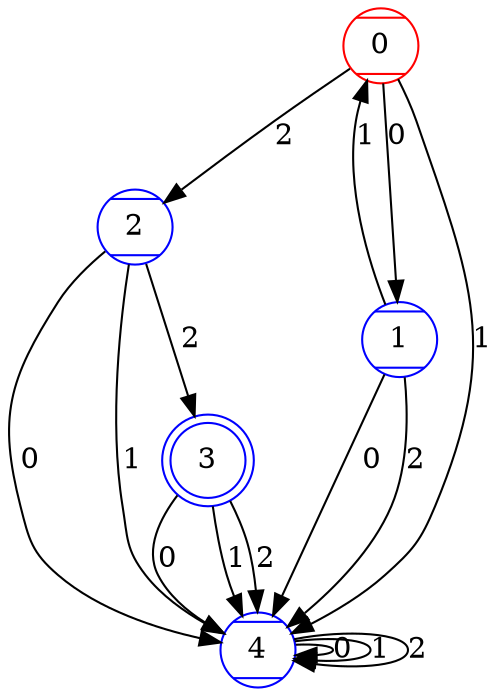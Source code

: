 digraph{
0 [color=red, style=striped, shape=Mcircle]
1 [color=blue, style=striped, shape=Mcircle]
2 [color=blue, style=striped, shape=Mcircle]
3 [color=blue, style=striped, shape=doublecircle]
4 [color=blue, style=striped, shape=Mcircle]
0->1 [label=0]
0->4 [label=1]
0->2 [label=2]
1->4 [label=0]
1->0 [label=1]
1->4 [label=2]
2->4 [label=0]
2->4 [label=1]
2->3 [label=2]
3->4 [label=0]
3->4 [label=1]
3->4 [label=2]
4->4 [label=0]
4->4 [label=1]
4->4 [label=2]
}